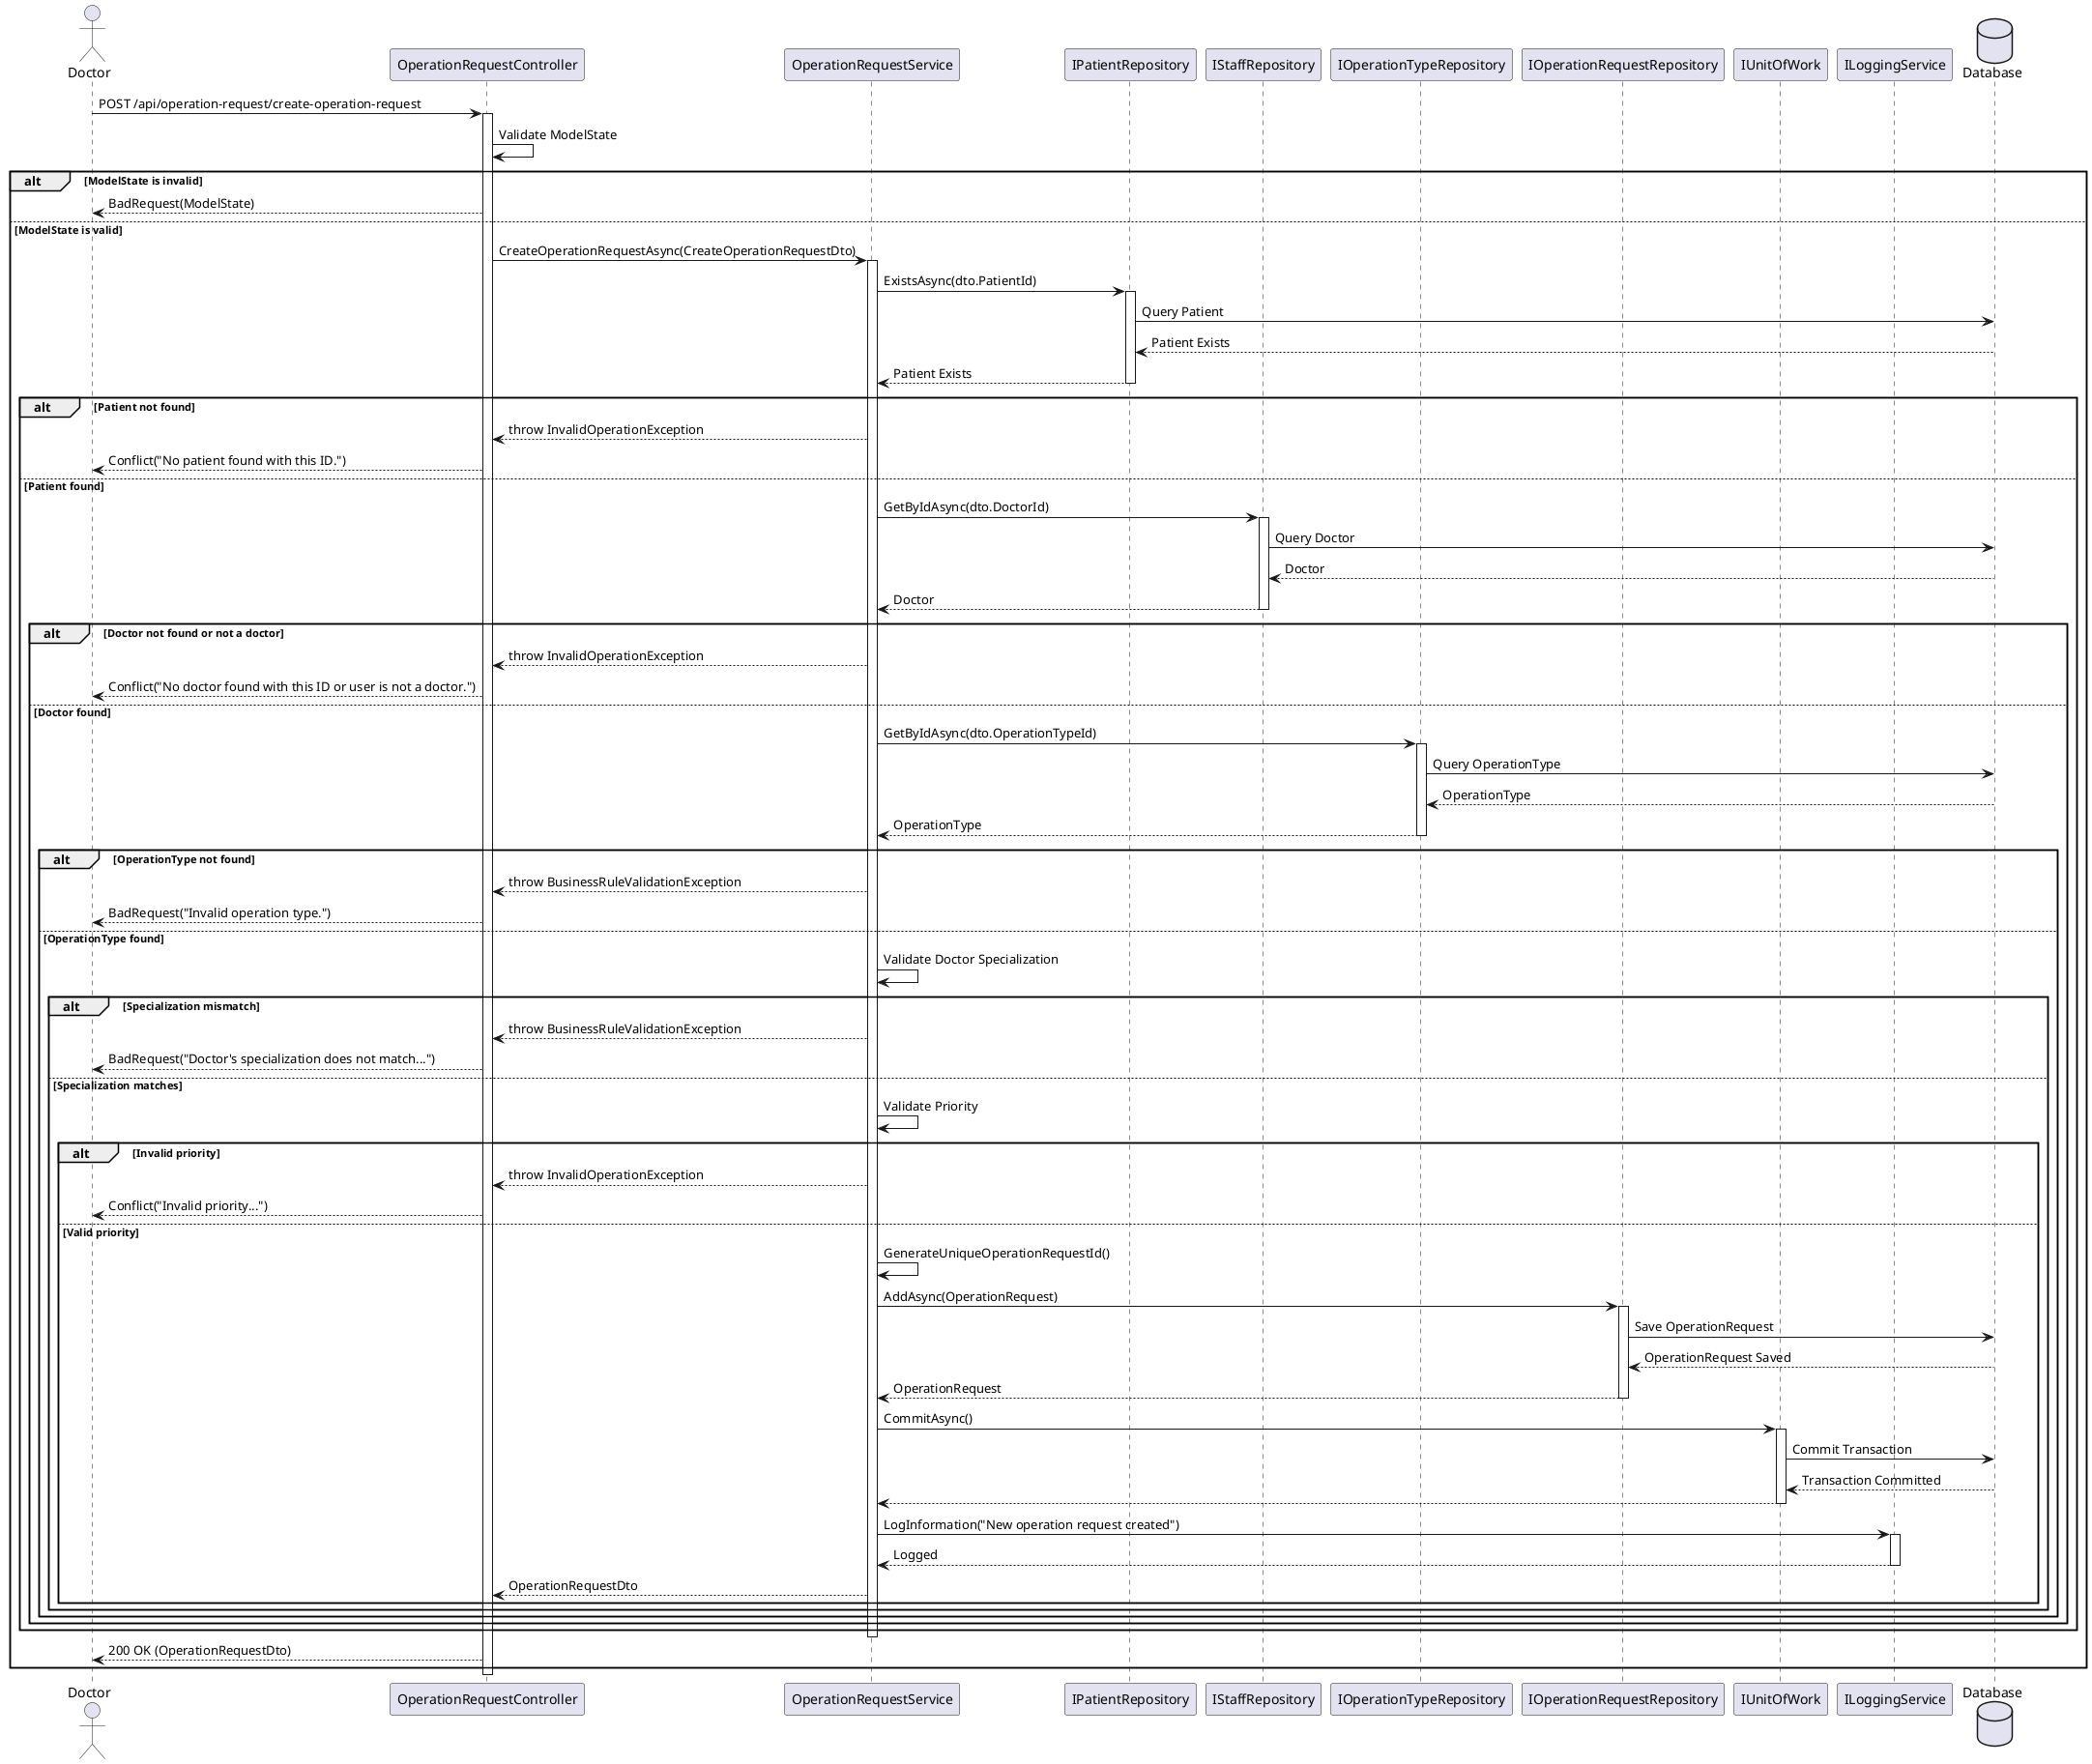 @startuml
actor Doctor
participant "OperationRequestController" as ORC
participant "OperationRequestService" as ORS
participant "IPatientRepository" as PR
participant "IStaffRepository" as SR
participant "IOperationTypeRepository" as OTR
participant "IOperationRequestRepository" as ORR
participant "IUnitOfWork" as UOW
participant "ILoggingService" as LS
database "Database" as DB

Doctor -> ORC: POST /api/operation-request/create-operation-request
activate ORC

ORC -> ORC: Validate ModelState
alt ModelState is invalid
    ORC --> Doctor: BadRequest(ModelState)
else ModelState is valid
    ORC -> ORS: CreateOperationRequestAsync(CreateOperationRequestDto)
    activate ORS

    ORS -> PR: ExistsAsync(dto.PatientId)
    activate PR
    PR -> DB: Query Patient
    DB --> PR: Patient Exists
    PR --> ORS: Patient Exists
    deactivate PR

    alt Patient not found
        ORS --> ORC: throw InvalidOperationException
        ORC --> Doctor: Conflict("No patient found with this ID.")
    else Patient found
        ORS -> SR: GetByIdAsync(dto.DoctorId)
        activate SR
        SR -> DB: Query Doctor
        DB --> SR: Doctor
        SR --> ORS: Doctor
        deactivate SR

        alt Doctor not found or not a doctor
            ORS --> ORC: throw InvalidOperationException
            ORC --> Doctor: Conflict("No doctor found with this ID or user is not a doctor.")
        else Doctor found
            ORS -> OTR: GetByIdAsync(dto.OperationTypeId)
            activate OTR
            OTR -> DB: Query OperationType
            DB --> OTR: OperationType
            OTR --> ORS: OperationType
            deactivate OTR

            alt OperationType not found
                ORS --> ORC: throw BusinessRuleValidationException
                ORC --> Doctor: BadRequest("Invalid operation type.")
            else OperationType found
                ORS -> ORS: Validate Doctor Specialization
                alt Specialization mismatch
                    ORS --> ORC: throw BusinessRuleValidationException
                    ORC --> Doctor: BadRequest("Doctor's specialization does not match...")
                else Specialization matches
                    ORS -> ORS: Validate Priority
                    alt Invalid priority
                        ORS --> ORC: throw InvalidOperationException
                        ORC --> Doctor: Conflict("Invalid priority...")
                    else Valid priority
                        ORS -> ORS: GenerateUniqueOperationRequestId()
                        ORS -> ORR: AddAsync(OperationRequest)
                        activate ORR
                        ORR -> DB: Save OperationRequest
                        DB --> ORR: OperationRequest Saved
                        ORR --> ORS: OperationRequest
                        deactivate ORR

                        ORS -> UOW: CommitAsync()
                        activate UOW
                        UOW -> DB: Commit Transaction
                        DB --> UOW: Transaction Committed
                        UOW --> ORS: 
                        deactivate UOW

                        ORS -> LS: LogInformation("New operation request created")
                        activate LS
                        LS --> ORS: Logged
                        deactivate LS

                        ORS --> ORC: OperationRequestDto
                    end
                end
            end
        end
    end
    deactivate ORS
    ORC --> Doctor: 200 OK (OperationRequestDto)
end
deactivate ORC

@enduml
